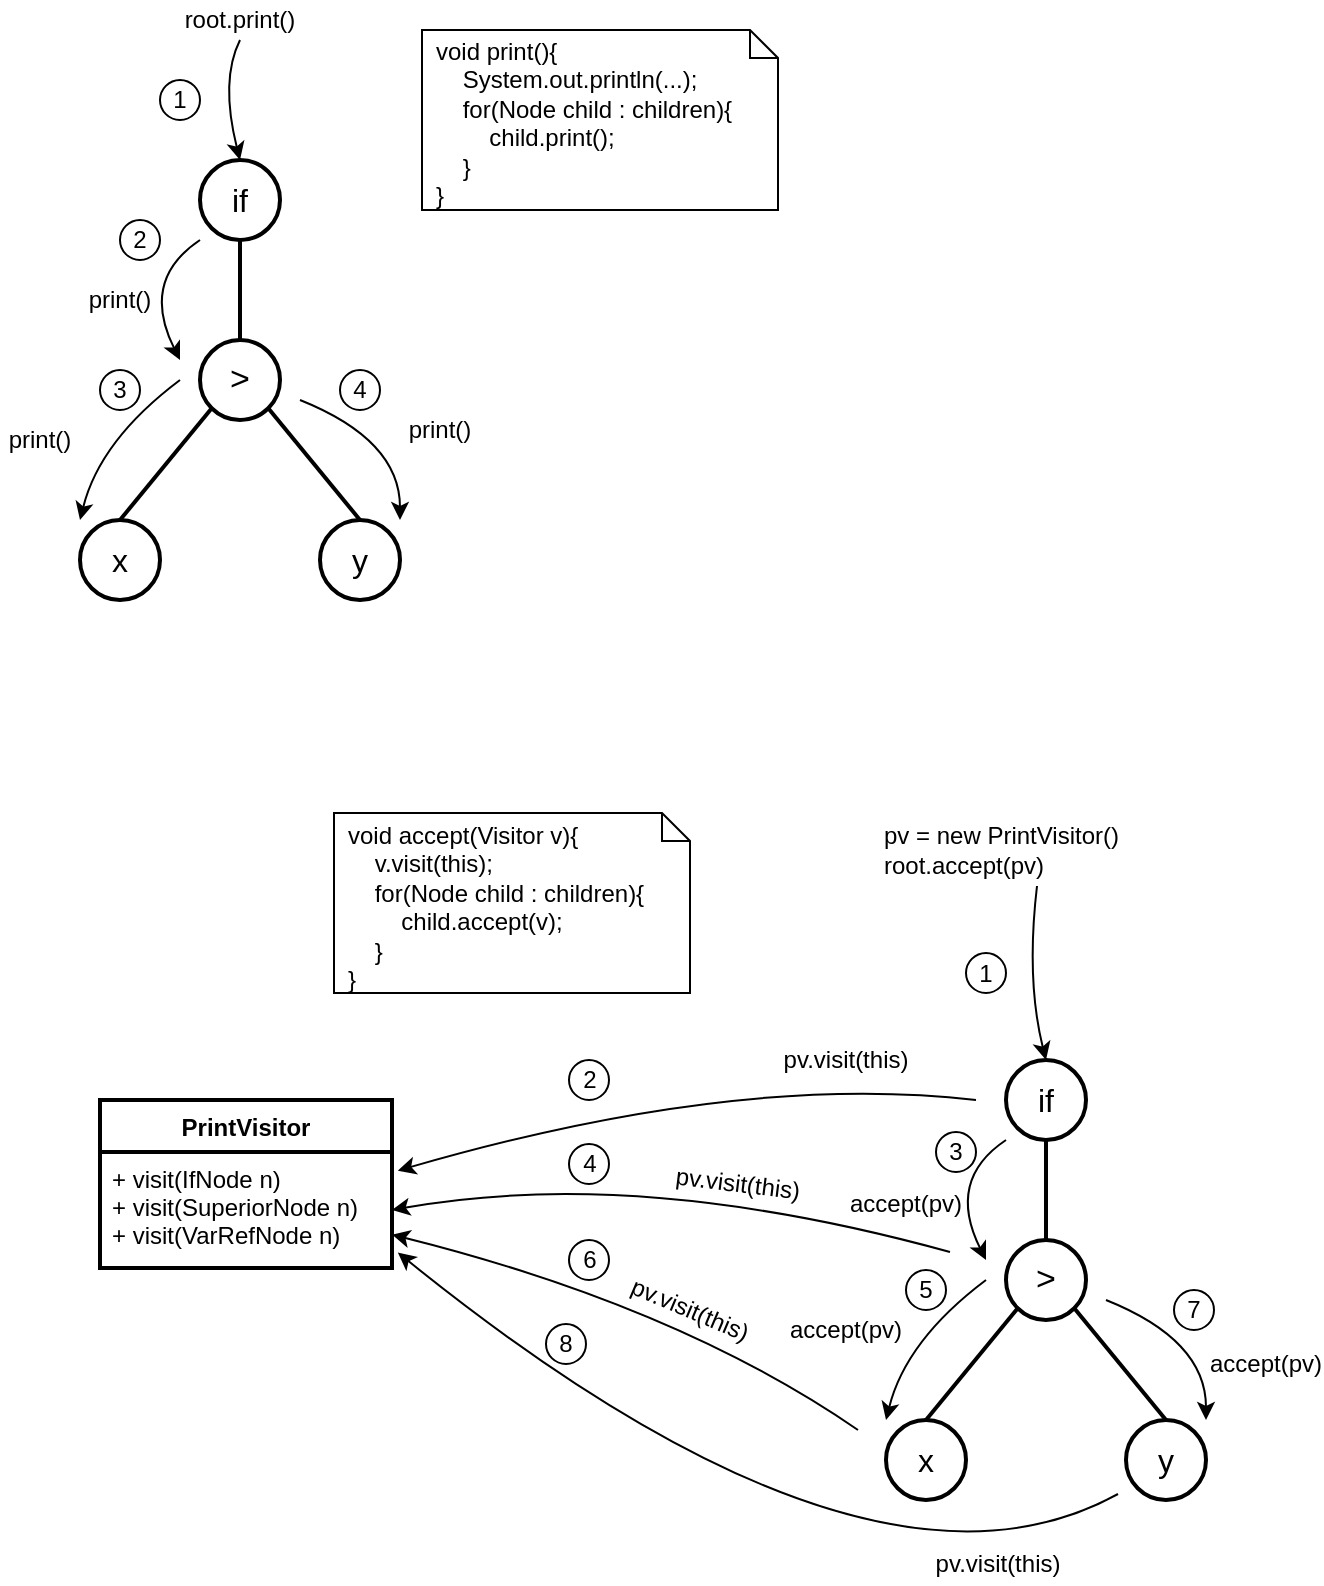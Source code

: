 <mxfile version="10.6.8" type="device"><diagram id="q6o6kI4Xg-qboMViE8kz" name="Page-1"><mxGraphModel dx="951" dy="586" grid="0" gridSize="10" guides="1" tooltips="1" connect="1" arrows="1" fold="1" page="1" pageScale="1" pageWidth="827" pageHeight="1169" math="0" shadow="0"><root><mxCell id="0"/><mxCell id="1" parent="0"/><mxCell id="_Ok47HqWuTcQGErP5vjn-19" value="2" style="ellipse;whiteSpace=wrap;html=1;aspect=fixed;" parent="1" vertex="1"><mxGeometry x="200" y="210" width="20" height="20" as="geometry"/></mxCell><mxCell id="_Ok47HqWuTcQGErP5vjn-2" value="&lt;font style=&quot;font-size: 17px&quot;&gt;&amp;gt;&lt;/font&gt;" style="ellipse;whiteSpace=wrap;html=1;aspect=fixed;strokeWidth=2;" parent="1" vertex="1"><mxGeometry x="240" y="270" width="40" height="40" as="geometry"/></mxCell><mxCell id="_Ok47HqWuTcQGErP5vjn-5" value="&lt;font style=&quot;font-size: 16px&quot;&gt;y&lt;/font&gt;" style="ellipse;whiteSpace=wrap;html=1;aspect=fixed;strokeWidth=2;" parent="1" vertex="1"><mxGeometry x="300" y="360" width="40" height="40" as="geometry"/></mxCell><mxCell id="_Ok47HqWuTcQGErP5vjn-11" value="" style="endArrow=none;html=1;entryX=0;entryY=1;entryDx=0;entryDy=0;exitX=0.5;exitY=0;exitDx=0;exitDy=0;strokeWidth=2;" parent="1" target="_Ok47HqWuTcQGErP5vjn-2" edge="1"><mxGeometry width="50" height="50" relative="1" as="geometry"><mxPoint x="200" y="360" as="sourcePoint"/><mxPoint x="240" y="310" as="targetPoint"/></mxGeometry></mxCell><mxCell id="_Ok47HqWuTcQGErP5vjn-12" value="" style="endArrow=none;html=1;entryX=1;entryY=1;entryDx=0;entryDy=0;exitX=0.5;exitY=0;exitDx=0;exitDy=0;strokeWidth=2;" parent="1" source="_Ok47HqWuTcQGErP5vjn-5" target="_Ok47HqWuTcQGErP5vjn-2" edge="1"><mxGeometry width="50" height="50" relative="1" as="geometry"><mxPoint x="410" y="440" as="sourcePoint"/><mxPoint x="460" y="390" as="targetPoint"/></mxGeometry></mxCell><mxCell id="_Ok47HqWuTcQGErP5vjn-14" value="" style="curved=1;endArrow=classic;html=1;strokeWidth=1;" parent="1" edge="1"><mxGeometry width="50" height="50" relative="1" as="geometry"><mxPoint x="230" y="290" as="sourcePoint"/><mxPoint x="180" y="360" as="targetPoint"/><Array as="points"><mxPoint x="190" y="320"/></Array></mxGeometry></mxCell><mxCell id="_Ok47HqWuTcQGErP5vjn-15" value="&lt;span style=&quot;font-size: 16px&quot;&gt;if&lt;/span&gt;" style="ellipse;whiteSpace=wrap;html=1;aspect=fixed;strokeWidth=2;" parent="1" vertex="1"><mxGeometry x="240" y="180" width="40" height="40" as="geometry"/></mxCell><mxCell id="_Ok47HqWuTcQGErP5vjn-16" value="" style="endArrow=none;html=1;entryX=0.5;entryY=1;entryDx=0;entryDy=0;exitX=0.5;exitY=0;exitDx=0;exitDy=0;strokeWidth=2;" parent="1" source="_Ok47HqWuTcQGErP5vjn-2" target="_Ok47HqWuTcQGErP5vjn-15" edge="1"><mxGeometry width="50" height="50" relative="1" as="geometry"><mxPoint x="396" y="298" as="sourcePoint"/><mxPoint x="350" y="242" as="targetPoint"/></mxGeometry></mxCell><mxCell id="_Ok47HqWuTcQGErP5vjn-17" value="" style="curved=1;endArrow=classic;html=1;strokeWidth=1;" parent="1" edge="1"><mxGeometry width="50" height="50" relative="1" as="geometry"><mxPoint x="240" y="220" as="sourcePoint"/><mxPoint x="230" y="280" as="targetPoint"/><Array as="points"><mxPoint x="210" y="240"/></Array></mxGeometry></mxCell><mxCell id="_Ok47HqWuTcQGErP5vjn-18" value="" style="curved=1;endArrow=classic;html=1;strokeWidth=1;" parent="1" edge="1"><mxGeometry width="50" height="50" relative="1" as="geometry"><mxPoint x="290" y="300" as="sourcePoint"/><mxPoint x="340" y="360" as="targetPoint"/><Array as="points"><mxPoint x="340" y="320"/></Array></mxGeometry></mxCell><mxCell id="_Ok47HqWuTcQGErP5vjn-20" value="&lt;font style=&quot;font-size: 16px&quot;&gt;x&lt;/font&gt;" style="ellipse;whiteSpace=wrap;html=1;aspect=fixed;strokeWidth=2;" parent="1" vertex="1"><mxGeometry x="180" y="360" width="40" height="40" as="geometry"/></mxCell><mxCell id="_Ok47HqWuTcQGErP5vjn-21" value="3" style="ellipse;whiteSpace=wrap;html=1;aspect=fixed;" parent="1" vertex="1"><mxGeometry x="190" y="285" width="20" height="20" as="geometry"/></mxCell><mxCell id="_Ok47HqWuTcQGErP5vjn-22" value="4" style="ellipse;whiteSpace=wrap;html=1;aspect=fixed;" parent="1" vertex="1"><mxGeometry x="310" y="285" width="20" height="20" as="geometry"/></mxCell><mxCell id="_Ok47HqWuTcQGErP5vjn-25" value="print()" style="text;html=1;strokeColor=none;fillColor=none;align=center;verticalAlign=middle;whiteSpace=wrap;rounded=0;" parent="1" vertex="1"><mxGeometry x="180" y="240" width="40" height="20" as="geometry"/></mxCell><mxCell id="_Ok47HqWuTcQGErP5vjn-27" value="print()" style="text;html=1;strokeColor=none;fillColor=none;align=center;verticalAlign=middle;whiteSpace=wrap;rounded=0;" parent="1" vertex="1"><mxGeometry x="140" y="310" width="40" height="20" as="geometry"/></mxCell><mxCell id="_Ok47HqWuTcQGErP5vjn-28" value="print()" style="text;html=1;strokeColor=none;fillColor=none;align=center;verticalAlign=middle;whiteSpace=wrap;rounded=0;" parent="1" vertex="1"><mxGeometry x="340" y="305" width="40" height="20" as="geometry"/></mxCell><mxCell id="_Ok47HqWuTcQGErP5vjn-31" value="root.print()" style="text;html=1;strokeColor=none;fillColor=none;align=center;verticalAlign=middle;whiteSpace=wrap;rounded=0;" parent="1" vertex="1"><mxGeometry x="230" y="100" width="60" height="20" as="geometry"/></mxCell><mxCell id="_Ok47HqWuTcQGErP5vjn-34" value="" style="curved=1;endArrow=classic;html=1;strokeWidth=1;exitX=0.5;exitY=1;exitDx=0;exitDy=0;entryX=0.5;entryY=0;entryDx=0;entryDy=0;" parent="1" source="_Ok47HqWuTcQGErP5vjn-31" target="_Ok47HqWuTcQGErP5vjn-15" edge="1"><mxGeometry width="50" height="50" relative="1" as="geometry"><mxPoint x="260" y="120" as="sourcePoint"/><mxPoint x="260" y="170" as="targetPoint"/><Array as="points"><mxPoint x="250" y="140"/></Array></mxGeometry></mxCell><mxCell id="_Ok47HqWuTcQGErP5vjn-36" value="1" style="ellipse;whiteSpace=wrap;html=1;aspect=fixed;" parent="1" vertex="1"><mxGeometry x="220" y="140" width="20" height="20" as="geometry"/></mxCell><mxCell id="_Ok47HqWuTcQGErP5vjn-38" value="3" style="ellipse;whiteSpace=wrap;html=1;aspect=fixed;" parent="1" vertex="1"><mxGeometry x="608" y="666" width="20" height="20" as="geometry"/></mxCell><mxCell id="_Ok47HqWuTcQGErP5vjn-39" value="&lt;font style=&quot;font-size: 17px&quot;&gt;&amp;gt;&lt;/font&gt;" style="ellipse;whiteSpace=wrap;html=1;aspect=fixed;strokeWidth=2;" parent="1" vertex="1"><mxGeometry x="643" y="720" width="40" height="40" as="geometry"/></mxCell><mxCell id="_Ok47HqWuTcQGErP5vjn-40" value="&lt;font style=&quot;font-size: 16px&quot;&gt;y&lt;/font&gt;" style="ellipse;whiteSpace=wrap;html=1;aspect=fixed;strokeWidth=2;" parent="1" vertex="1"><mxGeometry x="703" y="810" width="40" height="40" as="geometry"/></mxCell><mxCell id="_Ok47HqWuTcQGErP5vjn-41" value="" style="endArrow=none;html=1;entryX=0;entryY=1;entryDx=0;entryDy=0;exitX=0.5;exitY=0;exitDx=0;exitDy=0;strokeWidth=2;" parent="1" target="_Ok47HqWuTcQGErP5vjn-39" edge="1"><mxGeometry width="50" height="50" relative="1" as="geometry"><mxPoint x="603" y="810" as="sourcePoint"/><mxPoint x="643" y="760" as="targetPoint"/></mxGeometry></mxCell><mxCell id="_Ok47HqWuTcQGErP5vjn-42" value="" style="endArrow=none;html=1;entryX=1;entryY=1;entryDx=0;entryDy=0;exitX=0.5;exitY=0;exitDx=0;exitDy=0;strokeWidth=2;" parent="1" source="_Ok47HqWuTcQGErP5vjn-40" target="_Ok47HqWuTcQGErP5vjn-39" edge="1"><mxGeometry width="50" height="50" relative="1" as="geometry"><mxPoint x="813" y="890" as="sourcePoint"/><mxPoint x="863" y="840" as="targetPoint"/></mxGeometry></mxCell><mxCell id="_Ok47HqWuTcQGErP5vjn-43" value="" style="curved=1;endArrow=classic;html=1;strokeWidth=1;" parent="1" edge="1"><mxGeometry width="50" height="50" relative="1" as="geometry"><mxPoint x="633" y="740" as="sourcePoint"/><mxPoint x="583" y="810" as="targetPoint"/><Array as="points"><mxPoint x="593" y="770"/></Array></mxGeometry></mxCell><mxCell id="_Ok47HqWuTcQGErP5vjn-44" value="&lt;span style=&quot;font-size: 16px&quot;&gt;if&lt;/span&gt;" style="ellipse;whiteSpace=wrap;html=1;aspect=fixed;strokeWidth=2;" parent="1" vertex="1"><mxGeometry x="643" y="630" width="40" height="40" as="geometry"/></mxCell><mxCell id="_Ok47HqWuTcQGErP5vjn-45" value="" style="endArrow=none;html=1;entryX=0.5;entryY=1;entryDx=0;entryDy=0;exitX=0.5;exitY=0;exitDx=0;exitDy=0;strokeWidth=2;" parent="1" source="_Ok47HqWuTcQGErP5vjn-39" target="_Ok47HqWuTcQGErP5vjn-44" edge="1"><mxGeometry width="50" height="50" relative="1" as="geometry"><mxPoint x="799" y="748" as="sourcePoint"/><mxPoint x="753" y="692" as="targetPoint"/></mxGeometry></mxCell><mxCell id="_Ok47HqWuTcQGErP5vjn-46" value="" style="curved=1;endArrow=classic;html=1;strokeWidth=1;" parent="1" edge="1"><mxGeometry width="50" height="50" relative="1" as="geometry"><mxPoint x="643" y="670" as="sourcePoint"/><mxPoint x="633" y="730" as="targetPoint"/><Array as="points"><mxPoint x="613" y="690"/></Array></mxGeometry></mxCell><mxCell id="_Ok47HqWuTcQGErP5vjn-47" value="" style="curved=1;endArrow=classic;html=1;strokeWidth=1;" parent="1" edge="1"><mxGeometry width="50" height="50" relative="1" as="geometry"><mxPoint x="693" y="750" as="sourcePoint"/><mxPoint x="743" y="810" as="targetPoint"/><Array as="points"><mxPoint x="743" y="770"/></Array></mxGeometry></mxCell><mxCell id="_Ok47HqWuTcQGErP5vjn-48" value="&lt;font style=&quot;font-size: 16px&quot;&gt;x&lt;/font&gt;" style="ellipse;whiteSpace=wrap;html=1;aspect=fixed;strokeWidth=2;" parent="1" vertex="1"><mxGeometry x="583" y="810" width="40" height="40" as="geometry"/></mxCell><mxCell id="_Ok47HqWuTcQGErP5vjn-49" value="5" style="ellipse;whiteSpace=wrap;html=1;aspect=fixed;" parent="1" vertex="1"><mxGeometry x="593" y="735" width="20" height="20" as="geometry"/></mxCell><mxCell id="_Ok47HqWuTcQGErP5vjn-50" value="6" style="ellipse;whiteSpace=wrap;html=1;aspect=fixed;" parent="1" vertex="1"><mxGeometry x="424.5" y="720" width="20" height="20" as="geometry"/></mxCell><mxCell id="_Ok47HqWuTcQGErP5vjn-51" value="accept(pv)" style="text;html=1;strokeColor=none;fillColor=none;align=center;verticalAlign=middle;whiteSpace=wrap;rounded=0;" parent="1" vertex="1"><mxGeometry x="573" y="692" width="40" height="20" as="geometry"/></mxCell><mxCell id="_Ok47HqWuTcQGErP5vjn-54" value="pv = new PrintVisitor()&lt;br&gt;root.accept(pv)" style="text;html=1;strokeColor=none;fillColor=none;align=left;verticalAlign=middle;whiteSpace=wrap;rounded=0;" parent="1" vertex="1"><mxGeometry x="580" y="506" width="157" height="37" as="geometry"/></mxCell><mxCell id="_Ok47HqWuTcQGErP5vjn-55" value="" style="curved=1;endArrow=classic;html=1;strokeWidth=1;exitX=0.5;exitY=1;exitDx=0;exitDy=0;entryX=0.5;entryY=0;entryDx=0;entryDy=0;" parent="1" source="_Ok47HqWuTcQGErP5vjn-54" target="_Ok47HqWuTcQGErP5vjn-44" edge="1"><mxGeometry width="50" height="50" relative="1" as="geometry"><mxPoint x="663" y="570" as="sourcePoint"/><mxPoint x="663" y="620" as="targetPoint"/><Array as="points"><mxPoint x="653" y="590"/></Array></mxGeometry></mxCell><mxCell id="_Ok47HqWuTcQGErP5vjn-56" value="1" style="ellipse;whiteSpace=wrap;html=1;aspect=fixed;" parent="1" vertex="1"><mxGeometry x="623" y="576.5" width="20" height="20" as="geometry"/></mxCell><mxCell id="_Ok47HqWuTcQGErP5vjn-57" value="PrintVisitor" style="swimlane;fontStyle=1;align=center;verticalAlign=top;childLayout=stackLayout;horizontal=1;startSize=26;horizontalStack=0;resizeParent=1;resizeParentMax=0;resizeLast=0;collapsible=1;marginBottom=0;strokeWidth=2;" parent="1" vertex="1"><mxGeometry x="190" y="650" width="146" height="84" as="geometry"><mxRectangle x="190" y="650" width="85" height="26" as="alternateBounds"/></mxGeometry></mxCell><mxCell id="_Ok47HqWuTcQGErP5vjn-60" value="+ visit(IfNode n)&#10;+ visit(SuperiorNode n)&#10;+ visit(VarRefNode n)&#10;" style="text;strokeColor=none;fillColor=none;align=left;verticalAlign=top;spacingLeft=4;spacingRight=4;overflow=hidden;rotatable=0;points=[[0,0.5],[1,0.5]];portConstraint=eastwest;" parent="_Ok47HqWuTcQGErP5vjn-57" vertex="1"><mxGeometry y="26" width="146" height="58" as="geometry"/></mxCell><mxCell id="_Ok47HqWuTcQGErP5vjn-61" value="" style="curved=1;endArrow=classic;html=1;strokeWidth=1;entryX=1.02;entryY=0.161;entryDx=0;entryDy=0;entryPerimeter=0;" parent="1" target="_Ok47HqWuTcQGErP5vjn-60" edge="1"><mxGeometry width="50" height="50" relative="1" as="geometry"><mxPoint x="628" y="650" as="sourcePoint"/><mxPoint x="618" y="696" as="targetPoint"/><Array as="points"><mxPoint x="509" y="636"/></Array></mxGeometry></mxCell><mxCell id="_Ok47HqWuTcQGErP5vjn-62" value="2" style="ellipse;whiteSpace=wrap;html=1;aspect=fixed;" parent="1" vertex="1"><mxGeometry x="424.5" y="630" width="20" height="20" as="geometry"/></mxCell><mxCell id="_Ok47HqWuTcQGErP5vjn-64" value="accept(pv)" style="text;html=1;strokeColor=none;fillColor=none;align=center;verticalAlign=middle;whiteSpace=wrap;rounded=0;" parent="1" vertex="1"><mxGeometry x="543" y="755" width="40" height="20" as="geometry"/></mxCell><mxCell id="_Ok47HqWuTcQGErP5vjn-65" value="accept(pv)" style="text;html=1;strokeColor=none;fillColor=none;align=center;verticalAlign=middle;whiteSpace=wrap;rounded=0;" parent="1" vertex="1"><mxGeometry x="753" y="772" width="40" height="20" as="geometry"/></mxCell><mxCell id="_Ok47HqWuTcQGErP5vjn-66" value="" style="curved=1;endArrow=classic;html=1;strokeWidth=1;entryX=1;entryY=0.5;entryDx=0;entryDy=0;" parent="1" target="_Ok47HqWuTcQGErP5vjn-60" edge="1"><mxGeometry width="50" height="50" relative="1" as="geometry"><mxPoint x="615" y="726" as="sourcePoint"/><mxPoint x="342" y="700" as="targetPoint"/><Array as="points"><mxPoint x="459" y="683"/></Array></mxGeometry></mxCell><mxCell id="_Ok47HqWuTcQGErP5vjn-67" value="pv.visit(this)" style="text;html=1;strokeColor=none;fillColor=none;align=center;verticalAlign=middle;whiteSpace=wrap;rounded=0;" parent="1" vertex="1"><mxGeometry x="543" y="620" width="40" height="20" as="geometry"/></mxCell><mxCell id="_Ok47HqWuTcQGErP5vjn-68" value="4" style="ellipse;whiteSpace=wrap;html=1;aspect=fixed;" parent="1" vertex="1"><mxGeometry x="424.5" y="672" width="20" height="20" as="geometry"/></mxCell><mxCell id="_Ok47HqWuTcQGErP5vjn-71" value="" style="curved=1;endArrow=classic;html=1;strokeWidth=1;entryX=1;entryY=0.712;entryDx=0;entryDy=0;entryPerimeter=0;" parent="1" target="_Ok47HqWuTcQGErP5vjn-60" edge="1"><mxGeometry width="50" height="50" relative="1" as="geometry"><mxPoint x="569" y="815" as="sourcePoint"/><mxPoint x="352" y="710" as="targetPoint"/><Array as="points"><mxPoint x="479" y="753"/></Array></mxGeometry></mxCell><mxCell id="_Ok47HqWuTcQGErP5vjn-73" value="" style="curved=1;endArrow=classic;html=1;strokeWidth=1;entryX=1.02;entryY=0.867;entryDx=0;entryDy=0;entryPerimeter=0;" parent="1" target="_Ok47HqWuTcQGErP5vjn-60" edge="1"><mxGeometry width="50" height="50" relative="1" as="geometry"><mxPoint x="699" y="847" as="sourcePoint"/><mxPoint x="330" y="792" as="targetPoint"/><Array as="points"><mxPoint x="574" y="916"/></Array></mxGeometry></mxCell><mxCell id="_Ok47HqWuTcQGErP5vjn-74" value="7" style="ellipse;whiteSpace=wrap;html=1;aspect=fixed;" parent="1" vertex="1"><mxGeometry x="727" y="745" width="20" height="20" as="geometry"/></mxCell><mxCell id="_Ok47HqWuTcQGErP5vjn-75" value="8" style="ellipse;whiteSpace=wrap;html=1;aspect=fixed;" parent="1" vertex="1"><mxGeometry x="413" y="762" width="20" height="20" as="geometry"/></mxCell><mxCell id="_Ok47HqWuTcQGErP5vjn-76" value="pv.visit(this)" style="text;html=1;strokeColor=none;fillColor=none;align=center;verticalAlign=middle;whiteSpace=wrap;rounded=0;rotation=7;" parent="1" vertex="1"><mxGeometry x="489" y="682" width="40" height="20" as="geometry"/></mxCell><mxCell id="_Ok47HqWuTcQGErP5vjn-77" value="pv.visit(this)" style="text;html=1;strokeColor=none;fillColor=none;align=center;verticalAlign=middle;whiteSpace=wrap;rounded=0;rotation=23;" parent="1" vertex="1"><mxGeometry x="465" y="745" width="40" height="20" as="geometry"/></mxCell><mxCell id="_Ok47HqWuTcQGErP5vjn-78" value="pv.visit(this)" style="text;html=1;strokeColor=none;fillColor=none;align=center;verticalAlign=middle;whiteSpace=wrap;rounded=0;" parent="1" vertex="1"><mxGeometry x="618.5" y="872" width="40" height="20" as="geometry"/></mxCell><mxCell id="Tvg_C8nFqPy_v34130GT-1" value="&lt;div&gt;void accept(Visitor v){&lt;/div&gt;&lt;div&gt;&amp;nbsp; &amp;nbsp; v.visit(this);&lt;/div&gt;&lt;div&gt;&amp;nbsp; &amp;nbsp; for(Node child : children){&lt;/div&gt;&lt;div&gt;&amp;nbsp; &amp;nbsp; &amp;nbsp; &amp;nbsp; child.accept(v);&lt;/div&gt;&lt;div&gt;&amp;nbsp; &amp;nbsp; }&lt;/div&gt;&lt;div&gt;}&lt;/div&gt;&lt;div&gt;&lt;br&gt;&lt;/div&gt;" style="shape=note;whiteSpace=wrap;html=1;size=14;verticalAlign=top;align=left;spacingTop=-3;spacingLeft=5;" parent="1" vertex="1"><mxGeometry x="307" y="506.5" width="178" height="90" as="geometry"/></mxCell><mxCell id="8GLsWs-ZEsI3Mj2isk7H-1" value="&lt;div&gt;void print(){&lt;/div&gt;&lt;div&gt;&amp;nbsp; &amp;nbsp; System.out.println(...);&lt;/div&gt;&lt;div&gt;&amp;nbsp; &amp;nbsp; for(Node child : children){&lt;/div&gt;&lt;div&gt;&amp;nbsp; &amp;nbsp; &amp;nbsp; &amp;nbsp; child.print();&lt;/div&gt;&lt;div&gt;&amp;nbsp; &amp;nbsp; }&lt;/div&gt;&lt;div&gt;}&lt;/div&gt;&lt;div&gt;&lt;br&gt;&lt;/div&gt;" style="shape=note;whiteSpace=wrap;html=1;size=14;verticalAlign=top;align=left;spacingTop=-3;spacingLeft=5;" vertex="1" parent="1"><mxGeometry x="351" y="115" width="178" height="90" as="geometry"/></mxCell></root></mxGraphModel></diagram></mxfile>